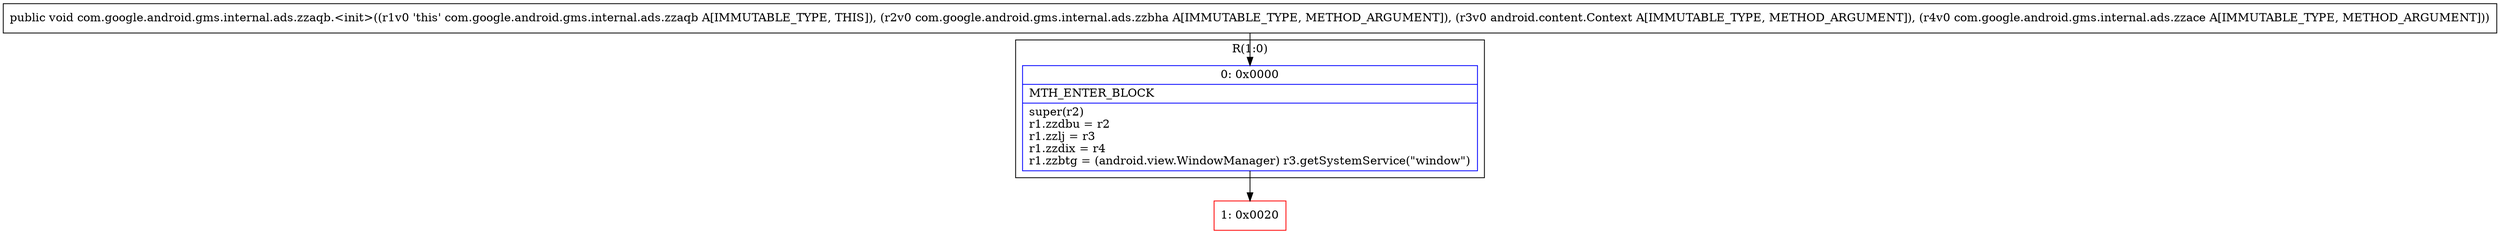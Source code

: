 digraph "CFG forcom.google.android.gms.internal.ads.zzaqb.\<init\>(Lcom\/google\/android\/gms\/internal\/ads\/zzbha;Landroid\/content\/Context;Lcom\/google\/android\/gms\/internal\/ads\/zzace;)V" {
subgraph cluster_Region_1683546762 {
label = "R(1:0)";
node [shape=record,color=blue];
Node_0 [shape=record,label="{0\:\ 0x0000|MTH_ENTER_BLOCK\l|super(r2)\lr1.zzdbu = r2\lr1.zzlj = r3\lr1.zzdix = r4\lr1.zzbtg = (android.view.WindowManager) r3.getSystemService(\"window\")\l}"];
}
Node_1 [shape=record,color=red,label="{1\:\ 0x0020}"];
MethodNode[shape=record,label="{public void com.google.android.gms.internal.ads.zzaqb.\<init\>((r1v0 'this' com.google.android.gms.internal.ads.zzaqb A[IMMUTABLE_TYPE, THIS]), (r2v0 com.google.android.gms.internal.ads.zzbha A[IMMUTABLE_TYPE, METHOD_ARGUMENT]), (r3v0 android.content.Context A[IMMUTABLE_TYPE, METHOD_ARGUMENT]), (r4v0 com.google.android.gms.internal.ads.zzace A[IMMUTABLE_TYPE, METHOD_ARGUMENT])) }"];
MethodNode -> Node_0;
Node_0 -> Node_1;
}

